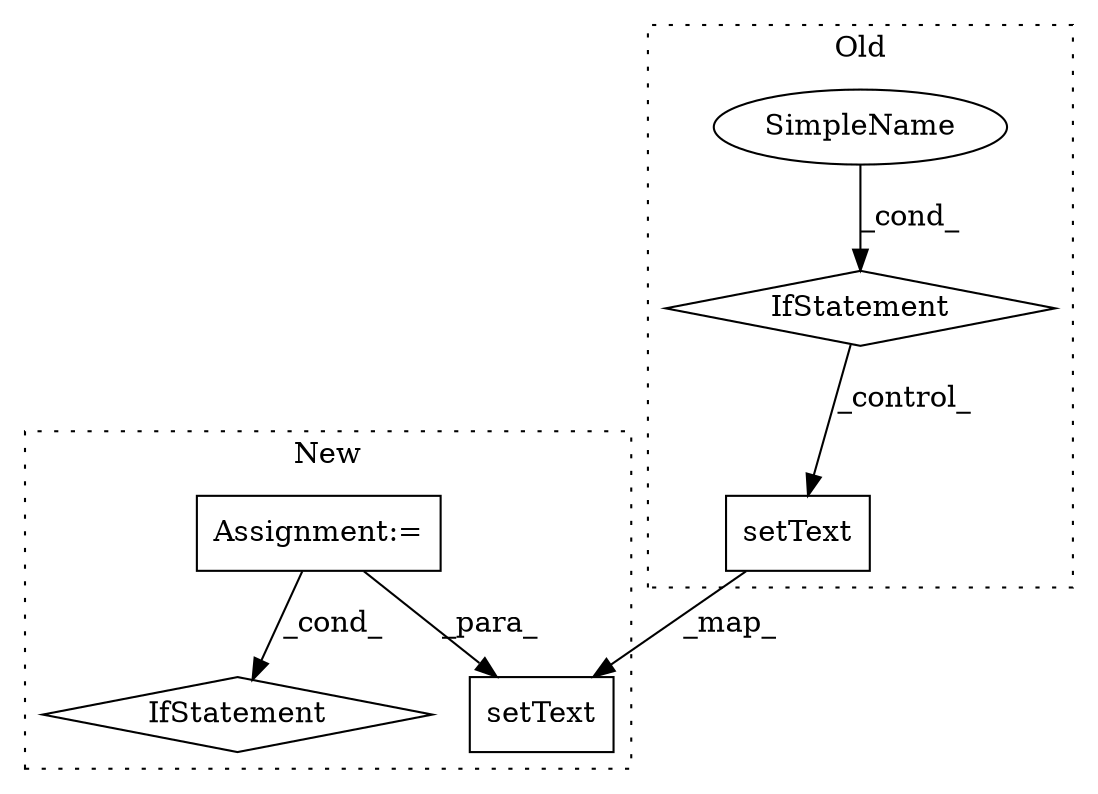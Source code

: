 digraph G {
subgraph cluster0 {
1 [label="setText" a="32" s="3154,3166" l="8,1" shape="box"];
3 [label="IfStatement" a="25" s="3118,3134" l="4,2" shape="diamond"];
4 [label="SimpleName" a="42" s="" l="" shape="ellipse"];
label = "Old";
style="dotted";
}
subgraph cluster1 {
2 [label="setText" a="32" s="3214,3226" l="8,1" shape="box"];
5 [label="Assignment:=" a="7" s="3107" l="4" shape="box"];
6 [label="IfStatement" a="25" s="3145,3161" l="4,2" shape="diamond"];
label = "New";
style="dotted";
}
1 -> 2 [label="_map_"];
3 -> 1 [label="_control_"];
4 -> 3 [label="_cond_"];
5 -> 2 [label="_para_"];
5 -> 6 [label="_cond_"];
}